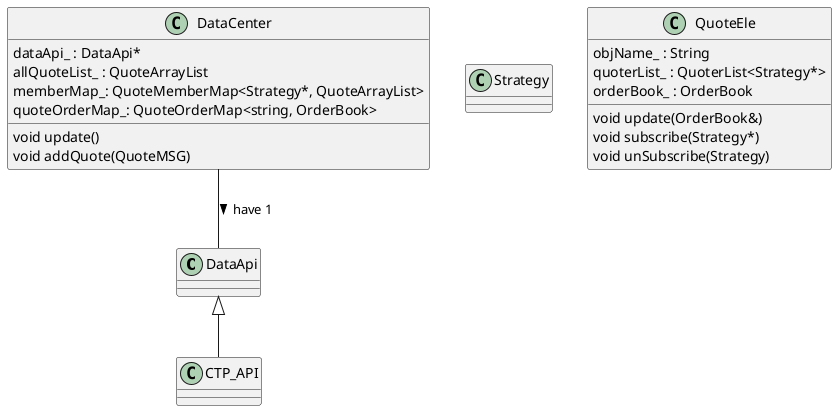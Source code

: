 @startuml


class DataApi
{

}
class CTP_API
{

}
DataApi <|-- CTP_API

class Strategy
{

}

class QuoteEle
{
    objName_ : String 
    quoterList_ : QuoterList<Strategy*>
    orderBook_ : OrderBook
    void update(OrderBook&)
    void subscribe(Strategy*)
    void unSubscribe(Strategy)
}

class DataCenter
{
    dataApi_ : DataApi*
    allQuoteList_ : QuoteArrayList 
    memberMap_: QuoteMemberMap<Strategy*, QuoteArrayList> 
    quoteOrderMap_: QuoteOrderMap<string, OrderBook> 
    void update()
    void addQuote(QuoteMSG)
    
} 

DataCenter -- DataApi : have 1 >
' DataFeed_API -- Strategy : have 0...* >

@enduml